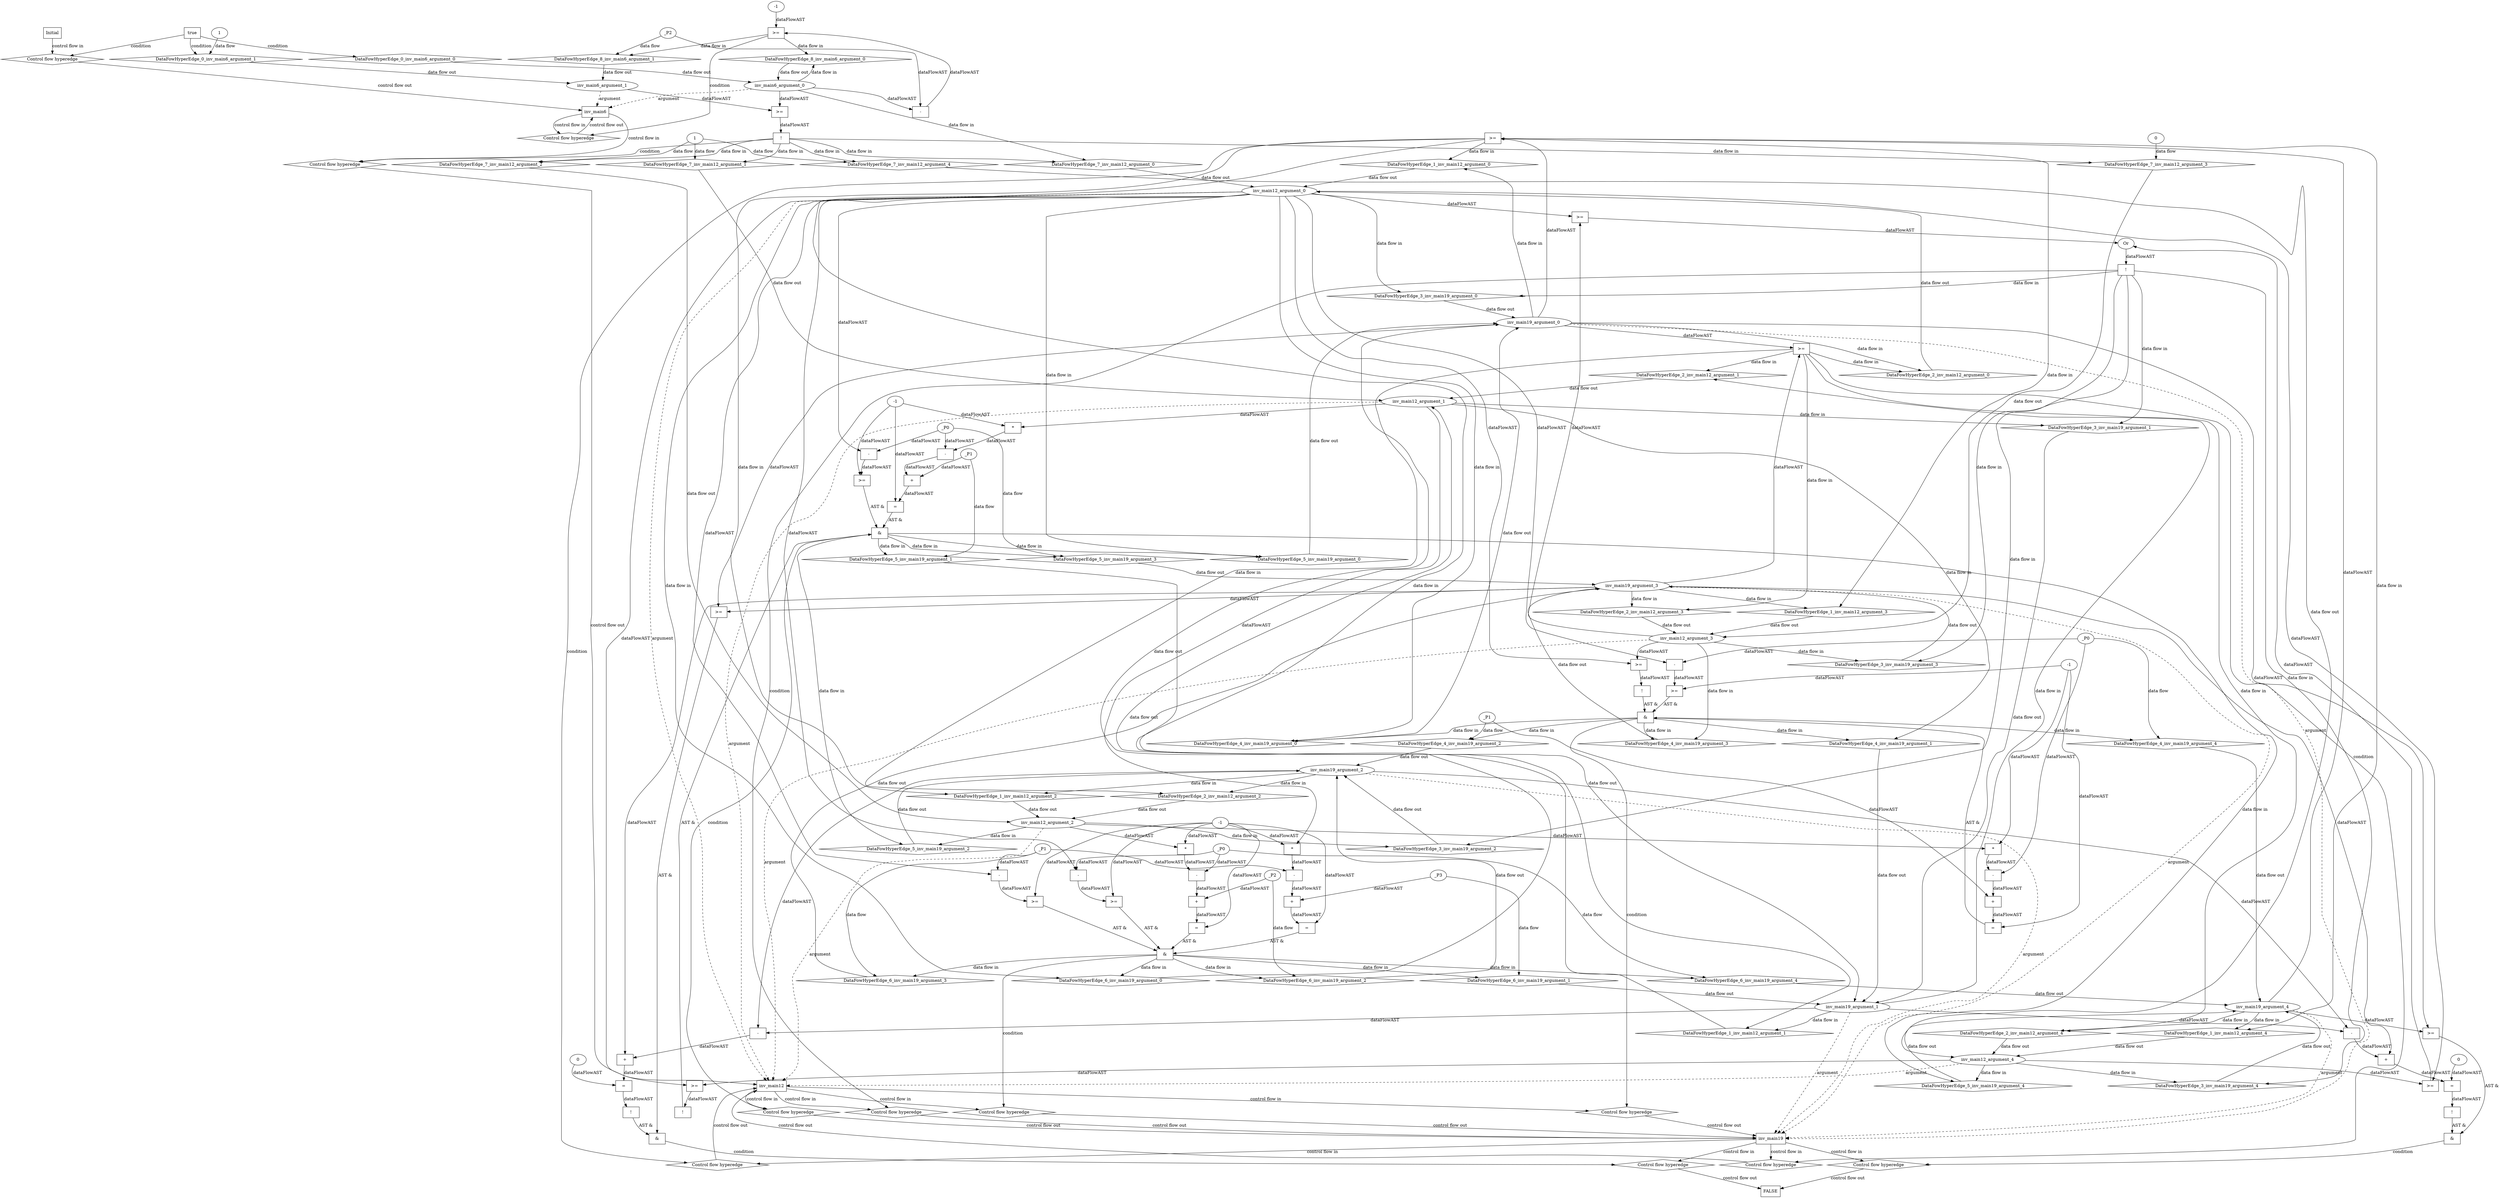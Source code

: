 digraph dag {
"inv_main12" [label="inv_main12" nodeName="inv_main12" class=cfn  shape="rect"];
"inv_main19" [label="inv_main19" nodeName="inv_main19" class=cfn  shape="rect"];
"inv_main6" [label="inv_main6" nodeName="inv_main6" class=cfn  shape="rect"];
FALSE [label="FALSE" nodeName=FALSE class=cfn  shape="rect"];
Initial [label="Initial" nodeName=Initial class=cfn  shape="rect"];
ControlFowHyperEdge_0 [label="Control flow hyperedge" nodeName=ControlFowHyperEdge_0 class=controlFlowHyperEdge shape="diamond"];
"Initial" -> ControlFowHyperEdge_0 [label="control flow in"]
ControlFowHyperEdge_0 -> "inv_main6" [label="control flow out"]
ControlFowHyperEdge_1 [label="Control flow hyperedge" nodeName=ControlFowHyperEdge_1 class=controlFlowHyperEdge shape="diamond"];
"inv_main19" -> ControlFowHyperEdge_1 [label="control flow in"]
ControlFowHyperEdge_1 -> "inv_main12" [label="control flow out"]
ControlFowHyperEdge_2 [label="Control flow hyperedge" nodeName=ControlFowHyperEdge_2 class=controlFlowHyperEdge shape="diamond"];
"inv_main19" -> ControlFowHyperEdge_2 [label="control flow in"]
ControlFowHyperEdge_2 -> "inv_main12" [label="control flow out"]
ControlFowHyperEdge_3 [label="Control flow hyperedge" nodeName=ControlFowHyperEdge_3 class=controlFlowHyperEdge shape="diamond"];
"inv_main12" -> ControlFowHyperEdge_3 [label="control flow in"]
ControlFowHyperEdge_3 -> "inv_main19" [label="control flow out"]
ControlFowHyperEdge_4 [label="Control flow hyperedge" nodeName=ControlFowHyperEdge_4 class=controlFlowHyperEdge shape="diamond"];
"inv_main12" -> ControlFowHyperEdge_4 [label="control flow in"]
ControlFowHyperEdge_4 -> "inv_main19" [label="control flow out"]
ControlFowHyperEdge_5 [label="Control flow hyperedge" nodeName=ControlFowHyperEdge_5 class=controlFlowHyperEdge shape="diamond"];
"inv_main12" -> ControlFowHyperEdge_5 [label="control flow in"]
ControlFowHyperEdge_5 -> "inv_main19" [label="control flow out"]
ControlFowHyperEdge_6 [label="Control flow hyperedge" nodeName=ControlFowHyperEdge_6 class=controlFlowHyperEdge shape="diamond"];
"inv_main12" -> ControlFowHyperEdge_6 [label="control flow in"]
ControlFowHyperEdge_6 -> "inv_main19" [label="control flow out"]
ControlFowHyperEdge_7 [label="Control flow hyperedge" nodeName=ControlFowHyperEdge_7 class=controlFlowHyperEdge shape="diamond"];
"inv_main6" -> ControlFowHyperEdge_7 [label="control flow in"]
ControlFowHyperEdge_7 -> "inv_main12" [label="control flow out"]
ControlFowHyperEdge_8 [label="Control flow hyperedge" nodeName=ControlFowHyperEdge_8 class=controlFlowHyperEdge shape="diamond"];
"inv_main6" -> ControlFowHyperEdge_8 [label="control flow in"]
ControlFowHyperEdge_8 -> "inv_main6" [label="control flow out"]
ControlFowHyperEdge_9 [label="Control flow hyperedge" nodeName=ControlFowHyperEdge_9 class=controlFlowHyperEdge shape="diamond"];
"inv_main19" -> ControlFowHyperEdge_9 [label="control flow in"]
ControlFowHyperEdge_9 -> "FALSE" [label="control flow out"]
ControlFowHyperEdge_10 [label="Control flow hyperedge" nodeName=ControlFowHyperEdge_10 class=controlFlowHyperEdge shape="diamond"];
"inv_main19" -> ControlFowHyperEdge_10 [label="control flow in"]
ControlFowHyperEdge_10 -> "FALSE" [label="control flow out"]
"inv_main6_argument_0" [label="inv_main6_argument_0" nodeName=argument0 class=argument  head="inv_main6" shape="oval"];
"inv_main6_argument_0" -> "inv_main6"[label="argument" style="dashed"]
"inv_main6_argument_1" [label="inv_main6_argument_1" nodeName=argument1 class=argument  head="inv_main6" shape="oval"];
"inv_main6_argument_1" -> "inv_main6"[label="argument" style="dashed"]
"inv_main12_argument_0" [label="inv_main12_argument_0" nodeName=argument0 class=argument  head="inv_main12" shape="oval"];
"inv_main12_argument_0" -> "inv_main12"[label="argument" style="dashed"]
"inv_main12_argument_1" [label="inv_main12_argument_1" nodeName=argument1 class=argument  head="inv_main12" shape="oval"];
"inv_main12_argument_1" -> "inv_main12"[label="argument" style="dashed"]
"inv_main12_argument_2" [label="inv_main12_argument_2" nodeName=argument2 class=argument  head="inv_main12" shape="oval"];
"inv_main12_argument_2" -> "inv_main12"[label="argument" style="dashed"]
"inv_main12_argument_3" [label="inv_main12_argument_3" nodeName=argument3 class=argument  head="inv_main12" shape="oval"];
"inv_main12_argument_3" -> "inv_main12"[label="argument" style="dashed"]
"inv_main12_argument_4" [label="inv_main12_argument_4" nodeName=argument4 class=argument  head="inv_main12" shape="oval"];
"inv_main12_argument_4" -> "inv_main12"[label="argument" style="dashed"]
"inv_main19_argument_0" [label="inv_main19_argument_0" nodeName=argument0 class=argument  head="inv_main19" shape="oval"];
"inv_main19_argument_0" -> "inv_main19"[label="argument" style="dashed"]
"inv_main19_argument_1" [label="inv_main19_argument_1" nodeName=argument1 class=argument  head="inv_main19" shape="oval"];
"inv_main19_argument_1" -> "inv_main19"[label="argument" style="dashed"]
"inv_main19_argument_2" [label="inv_main19_argument_2" nodeName=argument2 class=argument  head="inv_main19" shape="oval"];
"inv_main19_argument_2" -> "inv_main19"[label="argument" style="dashed"]
"inv_main19_argument_3" [label="inv_main19_argument_3" nodeName=argument3 class=argument  head="inv_main19" shape="oval"];
"inv_main19_argument_3" -> "inv_main19"[label="argument" style="dashed"]
"inv_main19_argument_4" [label="inv_main19_argument_4" nodeName=argument4 class=argument  head="inv_main19" shape="oval"];
"inv_main19_argument_4" -> "inv_main19"[label="argument" style="dashed"]

"true_0" [label="true" nodeName="true_0" class=true shape="rect"];
"true_0" -> "ControlFowHyperEdge_0" [label="condition"];
"xxxinv_main6___Initial_0xxxdataFlow_0_node_0" [label="1" nodeName="xxxinv_main6___Initial_0xxxdataFlow_0_node_0" class=Literal ];

"xxxinv_main6___Initial_0xxxdataFlow_0_node_0" -> "DataFowHyperEdge_0_inv_main6_argument_1" [label="data flow"];
"xxxinv_main12___inv_main19_1xxxguard_0_node_0" [label=">=" nodeName="xxxinv_main12___inv_main19_1xxxguard_0_node_0" class=Operator  shape="rect"];
"inv_main19_argument_0" -> "xxxinv_main12___inv_main19_1xxxguard_0_node_0"[label="dataFlowAST"]
"inv_main19_argument_4" -> "xxxinv_main12___inv_main19_1xxxguard_0_node_0"[label="dataFlowAST"]

"xxxinv_main12___inv_main19_1xxxguard_0_node_0" -> "ControlFowHyperEdge_1" [label="condition"];
"xxxinv_main12___inv_main19_2xxxguard_0_node_0" [label=">=" nodeName="xxxinv_main12___inv_main19_2xxxguard_0_node_0" class=Operator  shape="rect"];
"inv_main19_argument_0" -> "xxxinv_main12___inv_main19_2xxxguard_0_node_0"[label="dataFlowAST"]
"inv_main19_argument_3" -> "xxxinv_main12___inv_main19_2xxxguard_0_node_0"[label="dataFlowAST"]

"xxxinv_main12___inv_main19_2xxxguard_0_node_0" -> "ControlFowHyperEdge_2" [label="condition"];
"xxxinv_main19___inv_main12_3xxxguard_0_node_0" [label="!" nodeName="xxxinv_main19___inv_main12_3xxxguard_0_node_0" class=Operator shape="rect"];
"xxxinv_main19___inv_main12_3xxxguard_0_node_1" [label="Or" nodeName="xxxinv_main19___inv_main12_3xxxguard_0_node_1" class=Operator ];
"xxxinv_main19___inv_main12_3xxxguard_0_node_2" [label=">=" nodeName="xxxinv_main19___inv_main12_3xxxguard_0_node_2" class=Operator  shape="rect"];
"xxxinv_main19___inv_main12_3xxxguard_0_node_5" [label=">=" nodeName="xxxinv_main19___inv_main12_3xxxguard_0_node_5" class=Operator  shape="rect"];
"xxxinv_main19___inv_main12_3xxxguard_0_node_1" -> "xxxinv_main19___inv_main12_3xxxguard_0_node_0"[label="dataFlowAST"]
"xxxinv_main19___inv_main12_3xxxguard_0_node_2" -> "xxxinv_main19___inv_main12_3xxxguard_0_node_1"[label="dataFlowAST"]
"xxxinv_main19___inv_main12_3xxxguard_0_node_5" -> "xxxinv_main19___inv_main12_3xxxguard_0_node_1"[label="dataFlowAST"]
"inv_main12_argument_0" -> "xxxinv_main19___inv_main12_3xxxguard_0_node_2"[label="dataFlowAST"]
"inv_main12_argument_3" -> "xxxinv_main19___inv_main12_3xxxguard_0_node_2"[label="dataFlowAST"]
"inv_main12_argument_0" -> "xxxinv_main19___inv_main12_3xxxguard_0_node_5"[label="dataFlowAST"]
"inv_main12_argument_4" -> "xxxinv_main19___inv_main12_3xxxguard_0_node_5"[label="dataFlowAST"]

"xxxinv_main19___inv_main12_3xxxguard_0_node_0" -> "ControlFowHyperEdge_3" [label="condition"];
"xxxinv_main19___inv_main12_4xxx_and" [label="&" nodeName="xxxinv_main19___inv_main12_4xxx_and" class=Operator shape="rect"];
"xxxinv_main19___inv_main12_4xxxguard_0_node_0" [label=">=" nodeName="xxxinv_main19___inv_main12_4xxxguard_0_node_0" class=Operator  shape="rect"];
"xxxinv_main19___inv_main12_4xxxguard_0_node_1" [label="-" nodeName="xxxinv_main19___inv_main12_4xxxguard_0_node_1" class= Operator shape="rect"];
"xxxinv_main19___inv_main12_4xxxguard_0_node_4" [label="-1" nodeName="xxxinv_main19___inv_main12_4xxxguard_0_node_4" class=Literal ];
"xxxinv_main19___inv_main12_4xxxguard_0_node_1" -> "xxxinv_main19___inv_main12_4xxxguard_0_node_0"[label="dataFlowAST"]
"xxxinv_main19___inv_main12_4xxxguard_0_node_4" -> "xxxinv_main19___inv_main12_4xxxguard_0_node_0"[label="dataFlowAST"]
"inv_main12_argument_0" -> "xxxinv_main19___inv_main12_4xxxguard_0_node_1"[label="dataFlowAST"]
"xxxinv_main19___inv_main12_4xxxdataFlow1_node_0" -> "xxxinv_main19___inv_main12_4xxxguard_0_node_1"[label="dataFlowAST"]

"xxxinv_main19___inv_main12_4xxxguard_0_node_0" -> "xxxinv_main19___inv_main12_4xxx_and" [label="AST &"];
"xxxinv_main19___inv_main12_4xxxguard1_node_0" [label="!" nodeName="xxxinv_main19___inv_main12_4xxxguard1_node_0" class=Operator shape="rect"];
"xxxinv_main19___inv_main12_4xxxguard1_node_1" [label=">=" nodeName="xxxinv_main19___inv_main12_4xxxguard1_node_1" class=Operator  shape="rect"];
"xxxinv_main19___inv_main12_4xxxguard1_node_1" -> "xxxinv_main19___inv_main12_4xxxguard1_node_0"[label="dataFlowAST"]
"inv_main12_argument_0" -> "xxxinv_main19___inv_main12_4xxxguard1_node_1"[label="dataFlowAST"]
"inv_main12_argument_3" -> "xxxinv_main19___inv_main12_4xxxguard1_node_1"[label="dataFlowAST"]

"xxxinv_main19___inv_main12_4xxxguard1_node_0" -> "xxxinv_main19___inv_main12_4xxx_and" [label="AST &"];
"xxxinv_main19___inv_main12_4xxxguard2_node_0" [label="=" nodeName="xxxinv_main19___inv_main12_4xxxguard2_node_0" class=Operator  shape="rect"];
"xxxinv_main19___inv_main12_4xxxguard2_node_1" [label="+" nodeName="xxxinv_main19___inv_main12_4xxxguard2_node_1" class= Operator shape="rect"];
"xxxinv_main19___inv_main12_4xxxguard2_node_3" [label="-" nodeName="xxxinv_main19___inv_main12_4xxxguard2_node_3" class= Operator shape="rect"];
"xxxinv_main19___inv_main12_4xxxguard2_node_4" [label="*" nodeName="xxxinv_main19___inv_main12_4xxxguard2_node_4" class=Operator  shape="rect"];
"xxxinv_main19___inv_main12_4xxxguard_0_node_4" [label="-1" nodeName="xxxinv_main19___inv_main12_4xxxguard_0_node_4" class=Coeff ];
"xxxinv_main19___inv_main12_4xxxguard2_node_1" -> "xxxinv_main19___inv_main12_4xxxguard2_node_0"[label="dataFlowAST"]
"xxxinv_main19___inv_main12_4xxxguard_0_node_4" -> "xxxinv_main19___inv_main12_4xxxguard2_node_0"[label="dataFlowAST"]
"xxxinv_main19___inv_main12_4xxxdataFlow_0_node_0" -> "xxxinv_main19___inv_main12_4xxxguard2_node_1"[label="dataFlowAST"]
"xxxinv_main19___inv_main12_4xxxguard2_node_3" -> "xxxinv_main19___inv_main12_4xxxguard2_node_1"[label="dataFlowAST"]
"xxxinv_main19___inv_main12_4xxxguard2_node_4" -> "xxxinv_main19___inv_main12_4xxxguard2_node_3"[label="dataFlowAST"]
"xxxinv_main19___inv_main12_4xxxdataFlow1_node_0" -> "xxxinv_main19___inv_main12_4xxxguard2_node_3"[label="dataFlowAST"]
"xxxinv_main19___inv_main12_4xxxguard_0_node_4" -> "xxxinv_main19___inv_main12_4xxxguard2_node_4"[label="dataFlowAST"]
"inv_main12_argument_2" -> "xxxinv_main19___inv_main12_4xxxguard2_node_4"[label="dataFlowAST"]

"xxxinv_main19___inv_main12_4xxxguard2_node_0" -> "xxxinv_main19___inv_main12_4xxx_and" [label="AST &"];
"xxxinv_main19___inv_main12_4xxx_and" -> "ControlFowHyperEdge_4" [label="condition"];
"xxxinv_main19___inv_main12_4xxxdataFlow_0_node_0" [label="_P1" nodeName="xxxinv_main19___inv_main12_4xxxdataFlow_0_node_0" class=Constant ];

"xxxinv_main19___inv_main12_4xxxdataFlow_0_node_0" -> "DataFowHyperEdge_4_inv_main19_argument_2" [label="data flow"];
"xxxinv_main19___inv_main12_4xxxdataFlow1_node_0" [label="_P0" nodeName="xxxinv_main19___inv_main12_4xxxdataFlow1_node_0" class=Constant ];

"xxxinv_main19___inv_main12_4xxxdataFlow1_node_0" -> "DataFowHyperEdge_4_inv_main19_argument_4" [label="data flow"];
"xxxinv_main19___inv_main12_5xxx_and" [label="&" nodeName="xxxinv_main19___inv_main12_5xxx_and" class=Operator shape="rect"];
"xxxinv_main19___inv_main12_5xxxguard_0_node_0" [label="!" nodeName="xxxinv_main19___inv_main12_5xxxguard_0_node_0" class=Operator shape="rect"];
"xxxinv_main19___inv_main12_5xxxguard_0_node_1" [label=">=" nodeName="xxxinv_main19___inv_main12_5xxxguard_0_node_1" class=Operator  shape="rect"];
"xxxinv_main19___inv_main12_5xxxguard_0_node_1" -> "xxxinv_main19___inv_main12_5xxxguard_0_node_0"[label="dataFlowAST"]
"inv_main12_argument_0" -> "xxxinv_main19___inv_main12_5xxxguard_0_node_1"[label="dataFlowAST"]
"inv_main12_argument_4" -> "xxxinv_main19___inv_main12_5xxxguard_0_node_1"[label="dataFlowAST"]

"xxxinv_main19___inv_main12_5xxxguard_0_node_0" -> "xxxinv_main19___inv_main12_5xxx_and" [label="AST &"];
"xxxinv_main19___inv_main12_5xxxguard1_node_0" [label=">=" nodeName="xxxinv_main19___inv_main12_5xxxguard1_node_0" class=Operator  shape="rect"];
"xxxinv_main19___inv_main12_5xxxguard1_node_1" [label="-" nodeName="xxxinv_main19___inv_main12_5xxxguard1_node_1" class= Operator shape="rect"];
"xxxinv_main19___inv_main12_5xxxguard1_node_4" [label="-1" nodeName="xxxinv_main19___inv_main12_5xxxguard1_node_4" class=Literal ];
"xxxinv_main19___inv_main12_5xxxguard1_node_1" -> "xxxinv_main19___inv_main12_5xxxguard1_node_0"[label="dataFlowAST"]
"xxxinv_main19___inv_main12_5xxxguard1_node_4" -> "xxxinv_main19___inv_main12_5xxxguard1_node_0"[label="dataFlowAST"]
"inv_main12_argument_0" -> "xxxinv_main19___inv_main12_5xxxguard1_node_1"[label="dataFlowAST"]
"xxxinv_main19___inv_main12_5xxxdataFlow1_node_0" -> "xxxinv_main19___inv_main12_5xxxguard1_node_1"[label="dataFlowAST"]

"xxxinv_main19___inv_main12_5xxxguard1_node_0" -> "xxxinv_main19___inv_main12_5xxx_and" [label="AST &"];
"xxxinv_main19___inv_main12_5xxxguard2_node_0" [label="=" nodeName="xxxinv_main19___inv_main12_5xxxguard2_node_0" class=Operator  shape="rect"];
"xxxinv_main19___inv_main12_5xxxguard2_node_1" [label="+" nodeName="xxxinv_main19___inv_main12_5xxxguard2_node_1" class= Operator shape="rect"];
"xxxinv_main19___inv_main12_5xxxguard2_node_3" [label="-" nodeName="xxxinv_main19___inv_main12_5xxxguard2_node_3" class= Operator shape="rect"];
"xxxinv_main19___inv_main12_5xxxguard2_node_4" [label="*" nodeName="xxxinv_main19___inv_main12_5xxxguard2_node_4" class=Operator  shape="rect"];
"xxxinv_main19___inv_main12_5xxxguard1_node_4" [label="-1" nodeName="xxxinv_main19___inv_main12_5xxxguard1_node_4" class=Coeff ];
"xxxinv_main19___inv_main12_5xxxguard2_node_1" -> "xxxinv_main19___inv_main12_5xxxguard2_node_0"[label="dataFlowAST"]
"xxxinv_main19___inv_main12_5xxxguard1_node_4" -> "xxxinv_main19___inv_main12_5xxxguard2_node_0"[label="dataFlowAST"]
"xxxinv_main19___inv_main12_5xxxdataFlow_0_node_0" -> "xxxinv_main19___inv_main12_5xxxguard2_node_1"[label="dataFlowAST"]
"xxxinv_main19___inv_main12_5xxxguard2_node_3" -> "xxxinv_main19___inv_main12_5xxxguard2_node_1"[label="dataFlowAST"]
"xxxinv_main19___inv_main12_5xxxguard2_node_4" -> "xxxinv_main19___inv_main12_5xxxguard2_node_3"[label="dataFlowAST"]
"xxxinv_main19___inv_main12_5xxxdataFlow1_node_0" -> "xxxinv_main19___inv_main12_5xxxguard2_node_3"[label="dataFlowAST"]
"xxxinv_main19___inv_main12_5xxxguard1_node_4" -> "xxxinv_main19___inv_main12_5xxxguard2_node_4"[label="dataFlowAST"]
"inv_main12_argument_1" -> "xxxinv_main19___inv_main12_5xxxguard2_node_4"[label="dataFlowAST"]

"xxxinv_main19___inv_main12_5xxxguard2_node_0" -> "xxxinv_main19___inv_main12_5xxx_and" [label="AST &"];
"xxxinv_main19___inv_main12_5xxx_and" -> "ControlFowHyperEdge_5" [label="condition"];
"xxxinv_main19___inv_main12_5xxxdataFlow_0_node_0" [label="_P1" nodeName="xxxinv_main19___inv_main12_5xxxdataFlow_0_node_0" class=Constant ];

"xxxinv_main19___inv_main12_5xxxdataFlow_0_node_0" -> "DataFowHyperEdge_5_inv_main19_argument_1" [label="data flow"];
"xxxinv_main19___inv_main12_5xxxdataFlow1_node_0" [label="_P0" nodeName="xxxinv_main19___inv_main12_5xxxdataFlow1_node_0" class=Constant ];

"xxxinv_main19___inv_main12_5xxxdataFlow1_node_0" -> "DataFowHyperEdge_5_inv_main19_argument_3" [label="data flow"];
"xxxinv_main19___inv_main12_6xxx_and" [label="&" nodeName="xxxinv_main19___inv_main12_6xxx_and" class=Operator shape="rect"];
"xxxinv_main19___inv_main12_6xxxguard_0_node_0" [label=">=" nodeName="xxxinv_main19___inv_main12_6xxxguard_0_node_0" class=Operator  shape="rect"];
"xxxinv_main19___inv_main12_6xxxguard_0_node_1" [label="-" nodeName="xxxinv_main19___inv_main12_6xxxguard_0_node_1" class= Operator shape="rect"];
"xxxinv_main19___inv_main12_6xxxguard_0_node_4" [label="-1" nodeName="xxxinv_main19___inv_main12_6xxxguard_0_node_4" class=Literal ];
"xxxinv_main19___inv_main12_6xxxguard_0_node_1" -> "xxxinv_main19___inv_main12_6xxxguard_0_node_0"[label="dataFlowAST"]
"xxxinv_main19___inv_main12_6xxxguard_0_node_4" -> "xxxinv_main19___inv_main12_6xxxguard_0_node_0"[label="dataFlowAST"]
"inv_main12_argument_0" -> "xxxinv_main19___inv_main12_6xxxguard_0_node_1"[label="dataFlowAST"]
"xxxinv_main19___inv_main12_6xxxdataFlow2_node_0" -> "xxxinv_main19___inv_main12_6xxxguard_0_node_1"[label="dataFlowAST"]

"xxxinv_main19___inv_main12_6xxxguard_0_node_0" -> "xxxinv_main19___inv_main12_6xxx_and" [label="AST &"];
"xxxinv_main19___inv_main12_6xxxguard1_node_0" [label=">=" nodeName="xxxinv_main19___inv_main12_6xxxguard1_node_0" class=Operator  shape="rect"];
"xxxinv_main19___inv_main12_6xxxguard1_node_1" [label="-" nodeName="xxxinv_main19___inv_main12_6xxxguard1_node_1" class= Operator shape="rect"];
"xxxinv_main19___inv_main12_6xxxguard1_node_1" -> "xxxinv_main19___inv_main12_6xxxguard1_node_0"[label="dataFlowAST"]
"xxxinv_main19___inv_main12_6xxxguard_0_node_4" -> "xxxinv_main19___inv_main12_6xxxguard1_node_0"[label="dataFlowAST"]
"inv_main12_argument_0" -> "xxxinv_main19___inv_main12_6xxxguard1_node_1"[label="dataFlowAST"]
"xxxinv_main19___inv_main12_6xxxdataFlow3_node_0" -> "xxxinv_main19___inv_main12_6xxxguard1_node_1"[label="dataFlowAST"]

"xxxinv_main19___inv_main12_6xxxguard1_node_0" -> "xxxinv_main19___inv_main12_6xxx_and" [label="AST &"];
"xxxinv_main19___inv_main12_6xxxguard2_node_0" [label="=" nodeName="xxxinv_main19___inv_main12_6xxxguard2_node_0" class=Operator  shape="rect"];
"xxxinv_main19___inv_main12_6xxxguard2_node_1" [label="+" nodeName="xxxinv_main19___inv_main12_6xxxguard2_node_1" class= Operator shape="rect"];
"xxxinv_main19___inv_main12_6xxxguard2_node_3" [label="-" nodeName="xxxinv_main19___inv_main12_6xxxguard2_node_3" class= Operator shape="rect"];
"xxxinv_main19___inv_main12_6xxxguard2_node_4" [label="*" nodeName="xxxinv_main19___inv_main12_6xxxguard2_node_4" class=Operator  shape="rect"];
"xxxinv_main19___inv_main12_6xxxguard_0_node_4" [label="-1" nodeName="xxxinv_main19___inv_main12_6xxxguard_0_node_4" class=Coeff ];
"xxxinv_main19___inv_main12_6xxxguard2_node_1" -> "xxxinv_main19___inv_main12_6xxxguard2_node_0"[label="dataFlowAST"]
"xxxinv_main19___inv_main12_6xxxguard_0_node_4" -> "xxxinv_main19___inv_main12_6xxxguard2_node_0"[label="dataFlowAST"]
"xxxinv_main19___inv_main12_6xxxdataFlow_0_node_0" -> "xxxinv_main19___inv_main12_6xxxguard2_node_1"[label="dataFlowAST"]
"xxxinv_main19___inv_main12_6xxxguard2_node_3" -> "xxxinv_main19___inv_main12_6xxxguard2_node_1"[label="dataFlowAST"]
"xxxinv_main19___inv_main12_6xxxguard2_node_4" -> "xxxinv_main19___inv_main12_6xxxguard2_node_3"[label="dataFlowAST"]
"xxxinv_main19___inv_main12_6xxxdataFlow2_node_0" -> "xxxinv_main19___inv_main12_6xxxguard2_node_3"[label="dataFlowAST"]
"xxxinv_main19___inv_main12_6xxxguard_0_node_4" -> "xxxinv_main19___inv_main12_6xxxguard2_node_4"[label="dataFlowAST"]
"inv_main12_argument_1" -> "xxxinv_main19___inv_main12_6xxxguard2_node_4"[label="dataFlowAST"]

"xxxinv_main19___inv_main12_6xxxguard2_node_0" -> "xxxinv_main19___inv_main12_6xxx_and" [label="AST &"];
"xxxinv_main19___inv_main12_6xxxguard3_node_0" [label="=" nodeName="xxxinv_main19___inv_main12_6xxxguard3_node_0" class=Operator  shape="rect"];
"xxxinv_main19___inv_main12_6xxxguard3_node_1" [label="+" nodeName="xxxinv_main19___inv_main12_6xxxguard3_node_1" class= Operator shape="rect"];
"xxxinv_main19___inv_main12_6xxxguard3_node_3" [label="-" nodeName="xxxinv_main19___inv_main12_6xxxguard3_node_3" class= Operator shape="rect"];
"xxxinv_main19___inv_main12_6xxxguard3_node_4" [label="*" nodeName="xxxinv_main19___inv_main12_6xxxguard3_node_4" class=Operator  shape="rect"];
"xxxinv_main19___inv_main12_6xxxguard_0_node_4" [label="-1" nodeName="xxxinv_main19___inv_main12_6xxxguard_0_node_4" class=Coeff ];
"xxxinv_main19___inv_main12_6xxxguard3_node_1" -> "xxxinv_main19___inv_main12_6xxxguard3_node_0"[label="dataFlowAST"]
"xxxinv_main19___inv_main12_6xxxguard_0_node_4" -> "xxxinv_main19___inv_main12_6xxxguard3_node_0"[label="dataFlowAST"]
"xxxinv_main19___inv_main12_6xxxdataFlow1_node_0" -> "xxxinv_main19___inv_main12_6xxxguard3_node_1"[label="dataFlowAST"]
"xxxinv_main19___inv_main12_6xxxguard3_node_3" -> "xxxinv_main19___inv_main12_6xxxguard3_node_1"[label="dataFlowAST"]
"xxxinv_main19___inv_main12_6xxxguard3_node_4" -> "xxxinv_main19___inv_main12_6xxxguard3_node_3"[label="dataFlowAST"]
"xxxinv_main19___inv_main12_6xxxdataFlow3_node_0" -> "xxxinv_main19___inv_main12_6xxxguard3_node_3"[label="dataFlowAST"]
"xxxinv_main19___inv_main12_6xxxguard_0_node_4" -> "xxxinv_main19___inv_main12_6xxxguard3_node_4"[label="dataFlowAST"]
"inv_main12_argument_2" -> "xxxinv_main19___inv_main12_6xxxguard3_node_4"[label="dataFlowAST"]

"xxxinv_main19___inv_main12_6xxxguard3_node_0" -> "xxxinv_main19___inv_main12_6xxx_and" [label="AST &"];
"xxxinv_main19___inv_main12_6xxx_and" -> "ControlFowHyperEdge_6" [label="condition"];
"xxxinv_main19___inv_main12_6xxxdataFlow_0_node_0" [label="_P3" nodeName="xxxinv_main19___inv_main12_6xxxdataFlow_0_node_0" class=Constant ];

"xxxinv_main19___inv_main12_6xxxdataFlow_0_node_0" -> "DataFowHyperEdge_6_inv_main19_argument_1" [label="data flow"];
"xxxinv_main19___inv_main12_6xxxdataFlow1_node_0" [label="_P2" nodeName="xxxinv_main19___inv_main12_6xxxdataFlow1_node_0" class=Constant ];

"xxxinv_main19___inv_main12_6xxxdataFlow1_node_0" -> "DataFowHyperEdge_6_inv_main19_argument_2" [label="data flow"];
"xxxinv_main19___inv_main12_6xxxdataFlow2_node_0" [label="_P1" nodeName="xxxinv_main19___inv_main12_6xxxdataFlow2_node_0" class=Constant ];

"xxxinv_main19___inv_main12_6xxxdataFlow2_node_0" -> "DataFowHyperEdge_6_inv_main19_argument_3" [label="data flow"];
"xxxinv_main19___inv_main12_6xxxdataFlow3_node_0" [label="_P0" nodeName="xxxinv_main19___inv_main12_6xxxdataFlow3_node_0" class=Constant ];

"xxxinv_main19___inv_main12_6xxxdataFlow3_node_0" -> "DataFowHyperEdge_6_inv_main19_argument_4" [label="data flow"];
"xxxinv_main12___inv_main6_7xxxguard_0_node_0" [label="!" nodeName="xxxinv_main12___inv_main6_7xxxguard_0_node_0" class=Operator shape="rect"];
"xxxinv_main12___inv_main6_7xxxguard_0_node_1" [label=">=" nodeName="xxxinv_main12___inv_main6_7xxxguard_0_node_1" class=Operator  shape="rect"];
"xxxinv_main12___inv_main6_7xxxguard_0_node_1" -> "xxxinv_main12___inv_main6_7xxxguard_0_node_0"[label="dataFlowAST"]
"inv_main6_argument_0" -> "xxxinv_main12___inv_main6_7xxxguard_0_node_1"[label="dataFlowAST"]
"inv_main6_argument_1" -> "xxxinv_main12___inv_main6_7xxxguard_0_node_1"[label="dataFlowAST"]

"xxxinv_main12___inv_main6_7xxxguard_0_node_0" -> "ControlFowHyperEdge_7" [label="condition"];
"xxxinv_main12___inv_main6_7xxxdataFlow_0_node_0" [label="1" nodeName="xxxinv_main12___inv_main6_7xxxdataFlow_0_node_0" class=Literal ];

"xxxinv_main12___inv_main6_7xxxdataFlow_0_node_0" -> "DataFowHyperEdge_7_inv_main12_argument_1" [label="data flow"];

"xxxinv_main12___inv_main6_7xxxdataFlow_0_node_0" -> "DataFowHyperEdge_7_inv_main12_argument_2" [label="data flow"];
"xxxinv_main12___inv_main6_7xxxdataFlow2_node_0" [label="0" nodeName="xxxinv_main12___inv_main6_7xxxdataFlow2_node_0" class=Literal ];

"xxxinv_main12___inv_main6_7xxxdataFlow2_node_0" -> "DataFowHyperEdge_7_inv_main12_argument_3" [label="data flow"];

"xxxinv_main12___inv_main6_7xxxdataFlow_0_node_0" -> "DataFowHyperEdge_7_inv_main12_argument_4" [label="data flow"];
"xxxinv_main6___inv_main6_8xxxguard_0_node_0" [label=">=" nodeName="xxxinv_main6___inv_main6_8xxxguard_0_node_0" class=Operator  shape="rect"];
"xxxinv_main6___inv_main6_8xxxguard_0_node_1" [label="-" nodeName="xxxinv_main6___inv_main6_8xxxguard_0_node_1" class= Operator shape="rect"];
"xxxinv_main6___inv_main6_8xxxguard_0_node_4" [label="-1" nodeName="xxxinv_main6___inv_main6_8xxxguard_0_node_4" class=Literal ];
"xxxinv_main6___inv_main6_8xxxguard_0_node_1" -> "xxxinv_main6___inv_main6_8xxxguard_0_node_0"[label="dataFlowAST"]
"xxxinv_main6___inv_main6_8xxxguard_0_node_4" -> "xxxinv_main6___inv_main6_8xxxguard_0_node_0"[label="dataFlowAST"]
"inv_main6_argument_0" -> "xxxinv_main6___inv_main6_8xxxguard_0_node_1"[label="dataFlowAST"]
"xxxinv_main6___inv_main6_8xxxdataFlow_0_node_0" -> "xxxinv_main6___inv_main6_8xxxguard_0_node_1"[label="dataFlowAST"]

"xxxinv_main6___inv_main6_8xxxguard_0_node_0" -> "ControlFowHyperEdge_8" [label="condition"];
"xxxinv_main6___inv_main6_8xxxdataFlow_0_node_0" [label="_P2" nodeName="xxxinv_main6___inv_main6_8xxxdataFlow_0_node_0" class=Constant ];

"xxxinv_main6___inv_main6_8xxxdataFlow_0_node_0" -> "DataFowHyperEdge_8_inv_main6_argument_1" [label="data flow"];
"xxxFALSE___inv_main19_9xxx_and" [label="&" nodeName="xxxFALSE___inv_main19_9xxx_and" class=Operator shape="rect"];
"xxxFALSE___inv_main19_9xxxguard_0_node_0" [label="!" nodeName="xxxFALSE___inv_main19_9xxxguard_0_node_0" class=Operator shape="rect"];
"xxxFALSE___inv_main19_9xxxguard_0_node_1" [label="=" nodeName="xxxFALSE___inv_main19_9xxxguard_0_node_1" class=Operator  shape="rect"];
"xxxFALSE___inv_main19_9xxxguard_0_node_2" [label="+" nodeName="xxxFALSE___inv_main19_9xxxguard_0_node_2" class= Operator shape="rect"];
"xxxFALSE___inv_main19_9xxxguard_0_node_4" [label="-" nodeName="xxxFALSE___inv_main19_9xxxguard_0_node_4" class= Operator shape="rect"];
"xxxFALSE___inv_main19_9xxxguard_0_node_7" [label="0" nodeName="xxxFALSE___inv_main19_9xxxguard_0_node_7" class=Literal ];
"xxxFALSE___inv_main19_9xxxguard_0_node_1" -> "xxxFALSE___inv_main19_9xxxguard_0_node_0"[label="dataFlowAST"]
"xxxFALSE___inv_main19_9xxxguard_0_node_2" -> "xxxFALSE___inv_main19_9xxxguard_0_node_1"[label="dataFlowAST"]
"xxxFALSE___inv_main19_9xxxguard_0_node_7" -> "xxxFALSE___inv_main19_9xxxguard_0_node_1"[label="dataFlowAST"]
"inv_main19_argument_3" -> "xxxFALSE___inv_main19_9xxxguard_0_node_2"[label="dataFlowAST"]
"xxxFALSE___inv_main19_9xxxguard_0_node_4" -> "xxxFALSE___inv_main19_9xxxguard_0_node_2"[label="dataFlowAST"]
"inv_main19_argument_1" -> "xxxFALSE___inv_main19_9xxxguard_0_node_4"[label="dataFlowAST"]
"inv_main19_argument_2" -> "xxxFALSE___inv_main19_9xxxguard_0_node_4"[label="dataFlowAST"]

"xxxFALSE___inv_main19_9xxxguard_0_node_0" -> "xxxFALSE___inv_main19_9xxx_and" [label="AST &"];
"xxxFALSE___inv_main19_9xxxguard1_node_0" [label=">=" nodeName="xxxFALSE___inv_main19_9xxxguard1_node_0" class=Operator  shape="rect"];
"inv_main19_argument_0" -> "xxxFALSE___inv_main19_9xxxguard1_node_0"[label="dataFlowAST"]
"inv_main19_argument_4" -> "xxxFALSE___inv_main19_9xxxguard1_node_0"[label="dataFlowAST"]

"xxxFALSE___inv_main19_9xxxguard1_node_0" -> "xxxFALSE___inv_main19_9xxx_and" [label="AST &"];
"xxxFALSE___inv_main19_9xxx_and" -> "ControlFowHyperEdge_9" [label="condition"];
"xxxFALSE___inv_main19_10xxx_and" [label="&" nodeName="xxxFALSE___inv_main19_10xxx_and" class=Operator shape="rect"];
"xxxFALSE___inv_main19_10xxxguard_0_node_0" [label="!" nodeName="xxxFALSE___inv_main19_10xxxguard_0_node_0" class=Operator shape="rect"];
"xxxFALSE___inv_main19_10xxxguard_0_node_1" [label="=" nodeName="xxxFALSE___inv_main19_10xxxguard_0_node_1" class=Operator  shape="rect"];
"xxxFALSE___inv_main19_10xxxguard_0_node_2" [label="+" nodeName="xxxFALSE___inv_main19_10xxxguard_0_node_2" class= Operator shape="rect"];
"xxxFALSE___inv_main19_10xxxguard_0_node_4" [label="-" nodeName="xxxFALSE___inv_main19_10xxxguard_0_node_4" class= Operator shape="rect"];
"xxxFALSE___inv_main19_10xxxguard_0_node_7" [label="0" nodeName="xxxFALSE___inv_main19_10xxxguard_0_node_7" class=Literal ];
"xxxFALSE___inv_main19_10xxxguard_0_node_1" -> "xxxFALSE___inv_main19_10xxxguard_0_node_0"[label="dataFlowAST"]
"xxxFALSE___inv_main19_10xxxguard_0_node_2" -> "xxxFALSE___inv_main19_10xxxguard_0_node_1"[label="dataFlowAST"]
"xxxFALSE___inv_main19_10xxxguard_0_node_7" -> "xxxFALSE___inv_main19_10xxxguard_0_node_1"[label="dataFlowAST"]
"inv_main19_argument_3" -> "xxxFALSE___inv_main19_10xxxguard_0_node_2"[label="dataFlowAST"]
"xxxFALSE___inv_main19_10xxxguard_0_node_4" -> "xxxFALSE___inv_main19_10xxxguard_0_node_2"[label="dataFlowAST"]
"inv_main19_argument_1" -> "xxxFALSE___inv_main19_10xxxguard_0_node_4"[label="dataFlowAST"]
"inv_main19_argument_2" -> "xxxFALSE___inv_main19_10xxxguard_0_node_4"[label="dataFlowAST"]

"xxxFALSE___inv_main19_10xxxguard_0_node_0" -> "xxxFALSE___inv_main19_10xxx_and" [label="AST &"];
"xxxFALSE___inv_main19_10xxxguard1_node_0" [label=">=" nodeName="xxxFALSE___inv_main19_10xxxguard1_node_0" class=Operator  shape="rect"];
"inv_main19_argument_0" -> "xxxFALSE___inv_main19_10xxxguard1_node_0"[label="dataFlowAST"]
"inv_main19_argument_3" -> "xxxFALSE___inv_main19_10xxxguard1_node_0"[label="dataFlowAST"]

"xxxFALSE___inv_main19_10xxxguard1_node_0" -> "xxxFALSE___inv_main19_10xxx_and" [label="AST &"];
"xxxFALSE___inv_main19_10xxx_and" -> "ControlFowHyperEdge_10" [label="condition"];
"DataFowHyperEdge_0_inv_main6_argument_0" [label="DataFowHyperEdge_0_inv_main6_argument_0" nodeName="DataFowHyperEdge_0_inv_main6_argument_0" class=DataFlowHyperedge shape="diamond"];
"DataFowHyperEdge_0_inv_main6_argument_0" -> "inv_main6_argument_0"[label="data flow out"]
"true_0" -> "DataFowHyperEdge_0_inv_main6_argument_0" [label="condition"];
"DataFowHyperEdge_0_inv_main6_argument_1" [label="DataFowHyperEdge_0_inv_main6_argument_1" nodeName="DataFowHyperEdge_0_inv_main6_argument_1" class=DataFlowHyperedge shape="diamond"];
"DataFowHyperEdge_0_inv_main6_argument_1" -> "inv_main6_argument_1"[label="data flow out"]
"true_0" -> "DataFowHyperEdge_0_inv_main6_argument_1" [label="condition"];
"DataFowHyperEdge_1_inv_main12_argument_0" [label="DataFowHyperEdge_1_inv_main12_argument_0" nodeName="DataFowHyperEdge_1_inv_main12_argument_0" class=DataFlowHyperedge shape="diamond"];
"DataFowHyperEdge_1_inv_main12_argument_0" -> "inv_main12_argument_0"[label="data flow out"]
"xxxinv_main12___inv_main19_1xxxguard_0_node_0" -> "DataFowHyperEdge_1_inv_main12_argument_0"[label="data flow in"]
"DataFowHyperEdge_1_inv_main12_argument_1" [label="DataFowHyperEdge_1_inv_main12_argument_1" nodeName="DataFowHyperEdge_1_inv_main12_argument_1" class=DataFlowHyperedge shape="diamond"];
"DataFowHyperEdge_1_inv_main12_argument_1" -> "inv_main12_argument_1"[label="data flow out"]
"xxxinv_main12___inv_main19_1xxxguard_0_node_0" -> "DataFowHyperEdge_1_inv_main12_argument_1"[label="data flow in"]
"DataFowHyperEdge_1_inv_main12_argument_2" [label="DataFowHyperEdge_1_inv_main12_argument_2" nodeName="DataFowHyperEdge_1_inv_main12_argument_2" class=DataFlowHyperedge shape="diamond"];
"DataFowHyperEdge_1_inv_main12_argument_2" -> "inv_main12_argument_2"[label="data flow out"]
"xxxinv_main12___inv_main19_1xxxguard_0_node_0" -> "DataFowHyperEdge_1_inv_main12_argument_2"[label="data flow in"]
"DataFowHyperEdge_1_inv_main12_argument_3" [label="DataFowHyperEdge_1_inv_main12_argument_3" nodeName="DataFowHyperEdge_1_inv_main12_argument_3" class=DataFlowHyperedge shape="diamond"];
"DataFowHyperEdge_1_inv_main12_argument_3" -> "inv_main12_argument_3"[label="data flow out"]
"xxxinv_main12___inv_main19_1xxxguard_0_node_0" -> "DataFowHyperEdge_1_inv_main12_argument_3"[label="data flow in"]
"DataFowHyperEdge_1_inv_main12_argument_4" [label="DataFowHyperEdge_1_inv_main12_argument_4" nodeName="DataFowHyperEdge_1_inv_main12_argument_4" class=DataFlowHyperedge shape="diamond"];
"DataFowHyperEdge_1_inv_main12_argument_4" -> "inv_main12_argument_4"[label="data flow out"]
"xxxinv_main12___inv_main19_1xxxguard_0_node_0" -> "DataFowHyperEdge_1_inv_main12_argument_4"[label="data flow in"]
"DataFowHyperEdge_2_inv_main12_argument_0" [label="DataFowHyperEdge_2_inv_main12_argument_0" nodeName="DataFowHyperEdge_2_inv_main12_argument_0" class=DataFlowHyperedge shape="diamond"];
"DataFowHyperEdge_2_inv_main12_argument_0" -> "inv_main12_argument_0"[label="data flow out"]
"xxxinv_main12___inv_main19_2xxxguard_0_node_0" -> "DataFowHyperEdge_2_inv_main12_argument_0"[label="data flow in"]
"DataFowHyperEdge_2_inv_main12_argument_1" [label="DataFowHyperEdge_2_inv_main12_argument_1" nodeName="DataFowHyperEdge_2_inv_main12_argument_1" class=DataFlowHyperedge shape="diamond"];
"DataFowHyperEdge_2_inv_main12_argument_1" -> "inv_main12_argument_1"[label="data flow out"]
"xxxinv_main12___inv_main19_2xxxguard_0_node_0" -> "DataFowHyperEdge_2_inv_main12_argument_1"[label="data flow in"]
"DataFowHyperEdge_2_inv_main12_argument_2" [label="DataFowHyperEdge_2_inv_main12_argument_2" nodeName="DataFowHyperEdge_2_inv_main12_argument_2" class=DataFlowHyperedge shape="diamond"];
"DataFowHyperEdge_2_inv_main12_argument_2" -> "inv_main12_argument_2"[label="data flow out"]
"xxxinv_main12___inv_main19_2xxxguard_0_node_0" -> "DataFowHyperEdge_2_inv_main12_argument_2"[label="data flow in"]
"DataFowHyperEdge_2_inv_main12_argument_3" [label="DataFowHyperEdge_2_inv_main12_argument_3" nodeName="DataFowHyperEdge_2_inv_main12_argument_3" class=DataFlowHyperedge shape="diamond"];
"DataFowHyperEdge_2_inv_main12_argument_3" -> "inv_main12_argument_3"[label="data flow out"]
"xxxinv_main12___inv_main19_2xxxguard_0_node_0" -> "DataFowHyperEdge_2_inv_main12_argument_3"[label="data flow in"]
"DataFowHyperEdge_2_inv_main12_argument_4" [label="DataFowHyperEdge_2_inv_main12_argument_4" nodeName="DataFowHyperEdge_2_inv_main12_argument_4" class=DataFlowHyperedge shape="diamond"];
"DataFowHyperEdge_2_inv_main12_argument_4" -> "inv_main12_argument_4"[label="data flow out"]
"xxxinv_main12___inv_main19_2xxxguard_0_node_0" -> "DataFowHyperEdge_2_inv_main12_argument_4"[label="data flow in"]
"DataFowHyperEdge_3_inv_main19_argument_0" [label="DataFowHyperEdge_3_inv_main19_argument_0" nodeName="DataFowHyperEdge_3_inv_main19_argument_0" class=DataFlowHyperedge shape="diamond"];
"DataFowHyperEdge_3_inv_main19_argument_0" -> "inv_main19_argument_0"[label="data flow out"]
"xxxinv_main19___inv_main12_3xxxguard_0_node_0" -> "DataFowHyperEdge_3_inv_main19_argument_0"[label="data flow in"]
"DataFowHyperEdge_3_inv_main19_argument_1" [label="DataFowHyperEdge_3_inv_main19_argument_1" nodeName="DataFowHyperEdge_3_inv_main19_argument_1" class=DataFlowHyperedge shape="diamond"];
"DataFowHyperEdge_3_inv_main19_argument_1" -> "inv_main19_argument_1"[label="data flow out"]
"xxxinv_main19___inv_main12_3xxxguard_0_node_0" -> "DataFowHyperEdge_3_inv_main19_argument_1"[label="data flow in"]
"DataFowHyperEdge_3_inv_main19_argument_2" [label="DataFowHyperEdge_3_inv_main19_argument_2" nodeName="DataFowHyperEdge_3_inv_main19_argument_2" class=DataFlowHyperedge shape="diamond"];
"DataFowHyperEdge_3_inv_main19_argument_2" -> "inv_main19_argument_2"[label="data flow out"]
"xxxinv_main19___inv_main12_3xxxguard_0_node_0" -> "DataFowHyperEdge_3_inv_main19_argument_2"[label="data flow in"]
"DataFowHyperEdge_3_inv_main19_argument_3" [label="DataFowHyperEdge_3_inv_main19_argument_3" nodeName="DataFowHyperEdge_3_inv_main19_argument_3" class=DataFlowHyperedge shape="diamond"];
"DataFowHyperEdge_3_inv_main19_argument_3" -> "inv_main19_argument_3"[label="data flow out"]
"xxxinv_main19___inv_main12_3xxxguard_0_node_0" -> "DataFowHyperEdge_3_inv_main19_argument_3"[label="data flow in"]
"DataFowHyperEdge_3_inv_main19_argument_4" [label="DataFowHyperEdge_3_inv_main19_argument_4" nodeName="DataFowHyperEdge_3_inv_main19_argument_4" class=DataFlowHyperedge shape="diamond"];
"DataFowHyperEdge_3_inv_main19_argument_4" -> "inv_main19_argument_4"[label="data flow out"]
"xxxinv_main19___inv_main12_3xxxguard_0_node_0" -> "DataFowHyperEdge_3_inv_main19_argument_4"[label="data flow in"]
"DataFowHyperEdge_4_inv_main19_argument_0" [label="DataFowHyperEdge_4_inv_main19_argument_0" nodeName="DataFowHyperEdge_4_inv_main19_argument_0" class=DataFlowHyperedge shape="diamond"];
"DataFowHyperEdge_4_inv_main19_argument_0" -> "inv_main19_argument_0"[label="data flow out"]
"xxxinv_main19___inv_main12_4xxx_and" -> "DataFowHyperEdge_4_inv_main19_argument_0"[label="data flow in"]
"DataFowHyperEdge_4_inv_main19_argument_1" [label="DataFowHyperEdge_4_inv_main19_argument_1" nodeName="DataFowHyperEdge_4_inv_main19_argument_1" class=DataFlowHyperedge shape="diamond"];
"DataFowHyperEdge_4_inv_main19_argument_1" -> "inv_main19_argument_1"[label="data flow out"]
"xxxinv_main19___inv_main12_4xxx_and" -> "DataFowHyperEdge_4_inv_main19_argument_1"[label="data flow in"]
"DataFowHyperEdge_4_inv_main19_argument_2" [label="DataFowHyperEdge_4_inv_main19_argument_2" nodeName="DataFowHyperEdge_4_inv_main19_argument_2" class=DataFlowHyperedge shape="diamond"];
"DataFowHyperEdge_4_inv_main19_argument_2" -> "inv_main19_argument_2"[label="data flow out"]
"xxxinv_main19___inv_main12_4xxx_and" -> "DataFowHyperEdge_4_inv_main19_argument_2"[label="data flow in"]
"DataFowHyperEdge_4_inv_main19_argument_3" [label="DataFowHyperEdge_4_inv_main19_argument_3" nodeName="DataFowHyperEdge_4_inv_main19_argument_3" class=DataFlowHyperedge shape="diamond"];
"DataFowHyperEdge_4_inv_main19_argument_3" -> "inv_main19_argument_3"[label="data flow out"]
"xxxinv_main19___inv_main12_4xxx_and" -> "DataFowHyperEdge_4_inv_main19_argument_3"[label="data flow in"]
"DataFowHyperEdge_4_inv_main19_argument_4" [label="DataFowHyperEdge_4_inv_main19_argument_4" nodeName="DataFowHyperEdge_4_inv_main19_argument_4" class=DataFlowHyperedge shape="diamond"];
"DataFowHyperEdge_4_inv_main19_argument_4" -> "inv_main19_argument_4"[label="data flow out"]
"xxxinv_main19___inv_main12_4xxx_and" -> "DataFowHyperEdge_4_inv_main19_argument_4"[label="data flow in"]
"DataFowHyperEdge_5_inv_main19_argument_0" [label="DataFowHyperEdge_5_inv_main19_argument_0" nodeName="DataFowHyperEdge_5_inv_main19_argument_0" class=DataFlowHyperedge shape="diamond"];
"DataFowHyperEdge_5_inv_main19_argument_0" -> "inv_main19_argument_0"[label="data flow out"]
"xxxinv_main19___inv_main12_5xxx_and" -> "DataFowHyperEdge_5_inv_main19_argument_0"[label="data flow in"]
"DataFowHyperEdge_5_inv_main19_argument_1" [label="DataFowHyperEdge_5_inv_main19_argument_1" nodeName="DataFowHyperEdge_5_inv_main19_argument_1" class=DataFlowHyperedge shape="diamond"];
"DataFowHyperEdge_5_inv_main19_argument_1" -> "inv_main19_argument_1"[label="data flow out"]
"xxxinv_main19___inv_main12_5xxx_and" -> "DataFowHyperEdge_5_inv_main19_argument_1"[label="data flow in"]
"DataFowHyperEdge_5_inv_main19_argument_2" [label="DataFowHyperEdge_5_inv_main19_argument_2" nodeName="DataFowHyperEdge_5_inv_main19_argument_2" class=DataFlowHyperedge shape="diamond"];
"DataFowHyperEdge_5_inv_main19_argument_2" -> "inv_main19_argument_2"[label="data flow out"]
"xxxinv_main19___inv_main12_5xxx_and" -> "DataFowHyperEdge_5_inv_main19_argument_2"[label="data flow in"]
"DataFowHyperEdge_5_inv_main19_argument_3" [label="DataFowHyperEdge_5_inv_main19_argument_3" nodeName="DataFowHyperEdge_5_inv_main19_argument_3" class=DataFlowHyperedge shape="diamond"];
"DataFowHyperEdge_5_inv_main19_argument_3" -> "inv_main19_argument_3"[label="data flow out"]
"xxxinv_main19___inv_main12_5xxx_and" -> "DataFowHyperEdge_5_inv_main19_argument_3"[label="data flow in"]
"DataFowHyperEdge_5_inv_main19_argument_4" [label="DataFowHyperEdge_5_inv_main19_argument_4" nodeName="DataFowHyperEdge_5_inv_main19_argument_4" class=DataFlowHyperedge shape="diamond"];
"DataFowHyperEdge_5_inv_main19_argument_4" -> "inv_main19_argument_4"[label="data flow out"]
"xxxinv_main19___inv_main12_5xxx_and" -> "DataFowHyperEdge_5_inv_main19_argument_4"[label="data flow in"]
"DataFowHyperEdge_6_inv_main19_argument_0" [label="DataFowHyperEdge_6_inv_main19_argument_0" nodeName="DataFowHyperEdge_6_inv_main19_argument_0" class=DataFlowHyperedge shape="diamond"];
"DataFowHyperEdge_6_inv_main19_argument_0" -> "inv_main19_argument_0"[label="data flow out"]
"xxxinv_main19___inv_main12_6xxx_and" -> "DataFowHyperEdge_6_inv_main19_argument_0"[label="data flow in"]
"DataFowHyperEdge_6_inv_main19_argument_1" [label="DataFowHyperEdge_6_inv_main19_argument_1" nodeName="DataFowHyperEdge_6_inv_main19_argument_1" class=DataFlowHyperedge shape="diamond"];
"DataFowHyperEdge_6_inv_main19_argument_1" -> "inv_main19_argument_1"[label="data flow out"]
"xxxinv_main19___inv_main12_6xxx_and" -> "DataFowHyperEdge_6_inv_main19_argument_1"[label="data flow in"]
"DataFowHyperEdge_6_inv_main19_argument_2" [label="DataFowHyperEdge_6_inv_main19_argument_2" nodeName="DataFowHyperEdge_6_inv_main19_argument_2" class=DataFlowHyperedge shape="diamond"];
"DataFowHyperEdge_6_inv_main19_argument_2" -> "inv_main19_argument_2"[label="data flow out"]
"xxxinv_main19___inv_main12_6xxx_and" -> "DataFowHyperEdge_6_inv_main19_argument_2"[label="data flow in"]
"DataFowHyperEdge_6_inv_main19_argument_3" [label="DataFowHyperEdge_6_inv_main19_argument_3" nodeName="DataFowHyperEdge_6_inv_main19_argument_3" class=DataFlowHyperedge shape="diamond"];
"DataFowHyperEdge_6_inv_main19_argument_3" -> "inv_main19_argument_3"[label="data flow out"]
"xxxinv_main19___inv_main12_6xxx_and" -> "DataFowHyperEdge_6_inv_main19_argument_3"[label="data flow in"]
"DataFowHyperEdge_6_inv_main19_argument_4" [label="DataFowHyperEdge_6_inv_main19_argument_4" nodeName="DataFowHyperEdge_6_inv_main19_argument_4" class=DataFlowHyperedge shape="diamond"];
"DataFowHyperEdge_6_inv_main19_argument_4" -> "inv_main19_argument_4"[label="data flow out"]
"xxxinv_main19___inv_main12_6xxx_and" -> "DataFowHyperEdge_6_inv_main19_argument_4"[label="data flow in"]
"DataFowHyperEdge_7_inv_main12_argument_0" [label="DataFowHyperEdge_7_inv_main12_argument_0" nodeName="DataFowHyperEdge_7_inv_main12_argument_0" class=DataFlowHyperedge shape="diamond"];
"DataFowHyperEdge_7_inv_main12_argument_0" -> "inv_main12_argument_0"[label="data flow out"]
"xxxinv_main12___inv_main6_7xxxguard_0_node_0" -> "DataFowHyperEdge_7_inv_main12_argument_0"[label="data flow in"]
"DataFowHyperEdge_7_inv_main12_argument_1" [label="DataFowHyperEdge_7_inv_main12_argument_1" nodeName="DataFowHyperEdge_7_inv_main12_argument_1" class=DataFlowHyperedge shape="diamond"];
"DataFowHyperEdge_7_inv_main12_argument_1" -> "inv_main12_argument_1"[label="data flow out"]
"xxxinv_main12___inv_main6_7xxxguard_0_node_0" -> "DataFowHyperEdge_7_inv_main12_argument_1"[label="data flow in"]
"DataFowHyperEdge_7_inv_main12_argument_2" [label="DataFowHyperEdge_7_inv_main12_argument_2" nodeName="DataFowHyperEdge_7_inv_main12_argument_2" class=DataFlowHyperedge shape="diamond"];
"DataFowHyperEdge_7_inv_main12_argument_2" -> "inv_main12_argument_2"[label="data flow out"]
"xxxinv_main12___inv_main6_7xxxguard_0_node_0" -> "DataFowHyperEdge_7_inv_main12_argument_2"[label="data flow in"]
"DataFowHyperEdge_7_inv_main12_argument_3" [label="DataFowHyperEdge_7_inv_main12_argument_3" nodeName="DataFowHyperEdge_7_inv_main12_argument_3" class=DataFlowHyperedge shape="diamond"];
"DataFowHyperEdge_7_inv_main12_argument_3" -> "inv_main12_argument_3"[label="data flow out"]
"xxxinv_main12___inv_main6_7xxxguard_0_node_0" -> "DataFowHyperEdge_7_inv_main12_argument_3"[label="data flow in"]
"DataFowHyperEdge_7_inv_main12_argument_4" [label="DataFowHyperEdge_7_inv_main12_argument_4" nodeName="DataFowHyperEdge_7_inv_main12_argument_4" class=DataFlowHyperedge shape="diamond"];
"DataFowHyperEdge_7_inv_main12_argument_4" -> "inv_main12_argument_4"[label="data flow out"]
"xxxinv_main12___inv_main6_7xxxguard_0_node_0" -> "DataFowHyperEdge_7_inv_main12_argument_4"[label="data flow in"]
"DataFowHyperEdge_8_inv_main6_argument_0" [label="DataFowHyperEdge_8_inv_main6_argument_0" nodeName="DataFowHyperEdge_8_inv_main6_argument_0" class=DataFlowHyperedge shape="diamond"];
"DataFowHyperEdge_8_inv_main6_argument_0" -> "inv_main6_argument_0"[label="data flow out"]
"xxxinv_main6___inv_main6_8xxxguard_0_node_0" -> "DataFowHyperEdge_8_inv_main6_argument_0"[label="data flow in"]
"DataFowHyperEdge_8_inv_main6_argument_1" [label="DataFowHyperEdge_8_inv_main6_argument_1" nodeName="DataFowHyperEdge_8_inv_main6_argument_1" class=DataFlowHyperedge shape="diamond"];
"DataFowHyperEdge_8_inv_main6_argument_1" -> "inv_main6_argument_1"[label="data flow out"]
"xxxinv_main6___inv_main6_8xxxguard_0_node_0" -> "DataFowHyperEdge_8_inv_main6_argument_1"[label="data flow in"]
"inv_main19_argument_1" -> "DataFowHyperEdge_1_inv_main12_argument_1"[label="data flow in"]
"inv_main19_argument_4" -> "DataFowHyperEdge_1_inv_main12_argument_4"[label="data flow in"]
"inv_main19_argument_2" -> "DataFowHyperEdge_1_inv_main12_argument_2"[label="data flow in"]
"inv_main19_argument_3" -> "DataFowHyperEdge_1_inv_main12_argument_3"[label="data flow in"]
"inv_main19_argument_0" -> "DataFowHyperEdge_1_inv_main12_argument_0"[label="data flow in"]
"inv_main19_argument_2" -> "DataFowHyperEdge_2_inv_main12_argument_2"[label="data flow in"]
"inv_main19_argument_4" -> "DataFowHyperEdge_2_inv_main12_argument_4"[label="data flow in"]
"inv_main19_argument_3" -> "DataFowHyperEdge_2_inv_main12_argument_3"[label="data flow in"]
"inv_main19_argument_0" -> "DataFowHyperEdge_2_inv_main12_argument_0"[label="data flow in"]
"inv_main19_argument_1" -> "DataFowHyperEdge_2_inv_main12_argument_1"[label="data flow in"]
"inv_main12_argument_3" -> "DataFowHyperEdge_3_inv_main19_argument_3"[label="data flow in"]
"inv_main12_argument_0" -> "DataFowHyperEdge_3_inv_main19_argument_0"[label="data flow in"]
"inv_main12_argument_2" -> "DataFowHyperEdge_3_inv_main19_argument_2"[label="data flow in"]
"inv_main12_argument_1" -> "DataFowHyperEdge_3_inv_main19_argument_1"[label="data flow in"]
"inv_main12_argument_4" -> "DataFowHyperEdge_3_inv_main19_argument_4"[label="data flow in"]
"inv_main12_argument_0" -> "DataFowHyperEdge_4_inv_main19_argument_0"[label="data flow in"]
"inv_main12_argument_1" -> "DataFowHyperEdge_4_inv_main19_argument_1"[label="data flow in"]
"inv_main12_argument_3" -> "DataFowHyperEdge_4_inv_main19_argument_3"[label="data flow in"]
"inv_main12_argument_0" -> "DataFowHyperEdge_5_inv_main19_argument_0"[label="data flow in"]
"inv_main12_argument_2" -> "DataFowHyperEdge_5_inv_main19_argument_2"[label="data flow in"]
"inv_main12_argument_4" -> "DataFowHyperEdge_5_inv_main19_argument_4"[label="data flow in"]
"inv_main12_argument_0" -> "DataFowHyperEdge_6_inv_main19_argument_0"[label="data flow in"]
"inv_main6_argument_0" -> "DataFowHyperEdge_7_inv_main12_argument_0"[label="data flow in"]
"inv_main6_argument_0" -> "DataFowHyperEdge_8_inv_main6_argument_0"[label="data flow in"]




}
